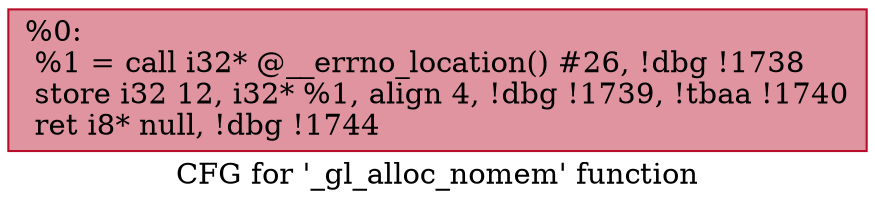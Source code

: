 digraph "CFG for '_gl_alloc_nomem' function" {
	label="CFG for '_gl_alloc_nomem' function";

	Node0x1a0f8f0 [shape=record,color="#b70d28ff", style=filled, fillcolor="#b70d2870",label="{%0:\l  %1 = call i32* @__errno_location() #26, !dbg !1738\l  store i32 12, i32* %1, align 4, !dbg !1739, !tbaa !1740\l  ret i8* null, !dbg !1744\l}"];
}
